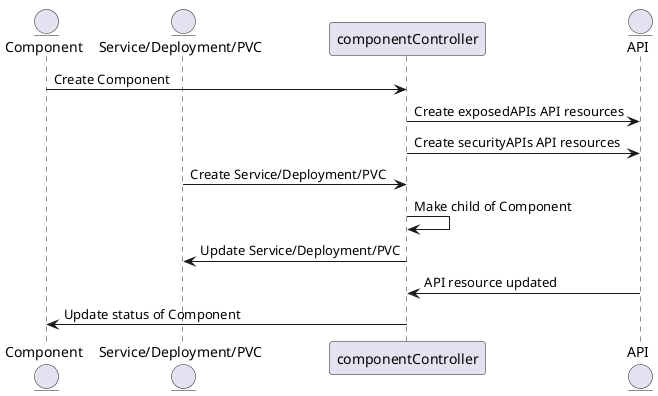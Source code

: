 @startuml

entity Component
entity "Service/Deployment/PVC"
participant componentController
entity API

Component-> componentController: Create Component
componentController -> API: Create exposedAPIs API resources
componentController -> API: Create securityAPIs API resources

"Service/Deployment/PVC"-> componentController: Create Service/Deployment/PVC
componentController-> componentController: Make child of Component
componentController-> "Service/Deployment/PVC": Update Service/Deployment/PVC

API-> componentController: API resource updated 
componentController -> Component: Update status of Component

@enduml